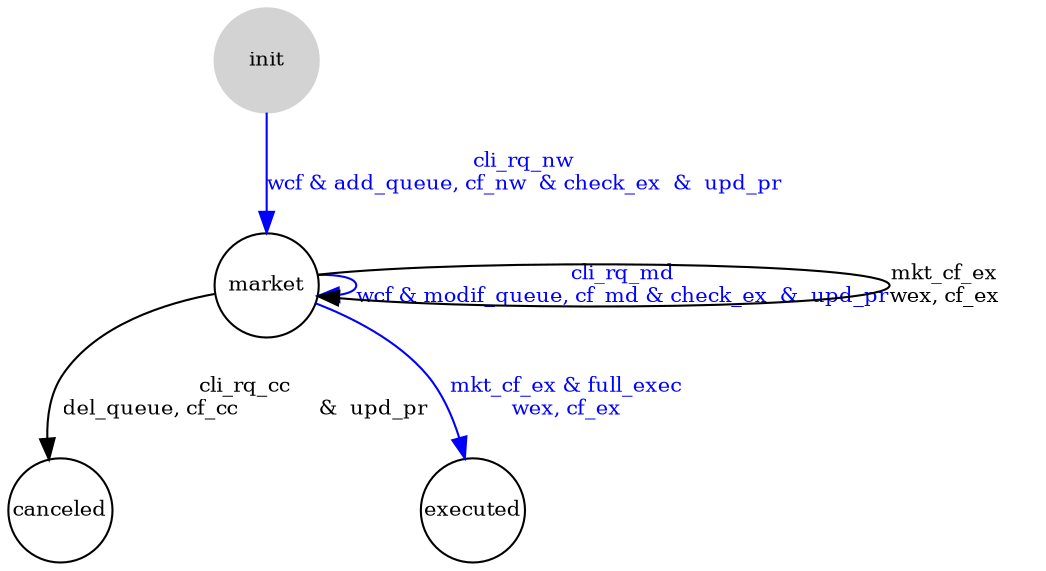 digraph automata {
    node [shape = circle, fontsize=10, fixedsize=true width=0.7];
    init [ style = filled, color=lightgrey ];

        init  ->  market  [ label = "cli_rq_nw\nwcf & add_queue, cf_nw  & check_ex  &  upd_pr", color=blue, fontcolor=blue, fontsize=10, fixedsize=true ];
    market  ->  market  [ label = "cli_rq_md\nwcf & modif_queue, cf_md & check_ex  &  upd_pr", color=blue, fontcolor=blue, fontsize=10, fixedsize=true ];
    market  ->  canceled  [ label = "cli_rq_cc\ndel_queue, cf_cc             &  upd_pr", color=black, fontcolor=black, fontsize=10, fixedsize=true ];
    market  ->  executed  [ label = "mkt_cf_ex & full_exec\nwex, cf_ex", color=blue, fontcolor=blue, fontsize=10, fixedsize=true ];
    market  ->  market  [ label = "mkt_cf_ex\nwex, cf_ex", color=black, fontcolor=black, fontsize=10, fixedsize=true ];
 

    //ord_ls  [ shape = plaintext ];
}
